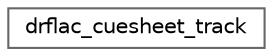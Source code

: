 digraph "Graphical Class Hierarchy"
{
 // LATEX_PDF_SIZE
  bgcolor="transparent";
  edge [fontname=Helvetica,fontsize=10,labelfontname=Helvetica,labelfontsize=10];
  node [fontname=Helvetica,fontsize=10,shape=box,height=0.2,width=0.4];
  rankdir="LR";
  Node0 [id="Node000000",label="drflac_cuesheet_track",height=0.2,width=0.4,color="grey40", fillcolor="white", style="filled",URL="$structdrflac__cuesheet__track.html",tooltip=" "];
}
